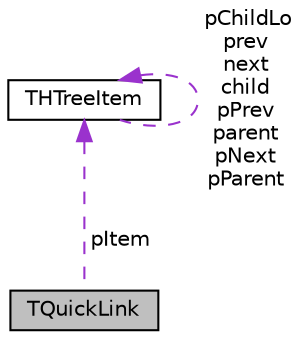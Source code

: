 digraph G
{
  edge [fontname="Helvetica",fontsize="10",labelfontname="Helvetica",labelfontsize="10"];
  node [fontname="Helvetica",fontsize="10",shape=record];
  Node1 [label="TQuickLink",height=0.2,width=0.4,color="black", fillcolor="grey75", style="filled" fontcolor="black"];
  Node2 -> Node1 [dir="back",color="darkorchid3",fontsize="10",style="dashed",label=" pItem" ,fontname="Helvetica"];
  Node2 [label="THTreeItem",height=0.2,width=0.4,color="black", fillcolor="white", style="filled",URL="$struct_t_h_tree_item.html"];
  Node2 -> Node2 [dir="back",color="darkorchid3",fontsize="10",style="dashed",label=" pChildLo\nprev\nnext\nchild\npPrev\nparent\npNext\npParent" ,fontname="Helvetica"];
}

